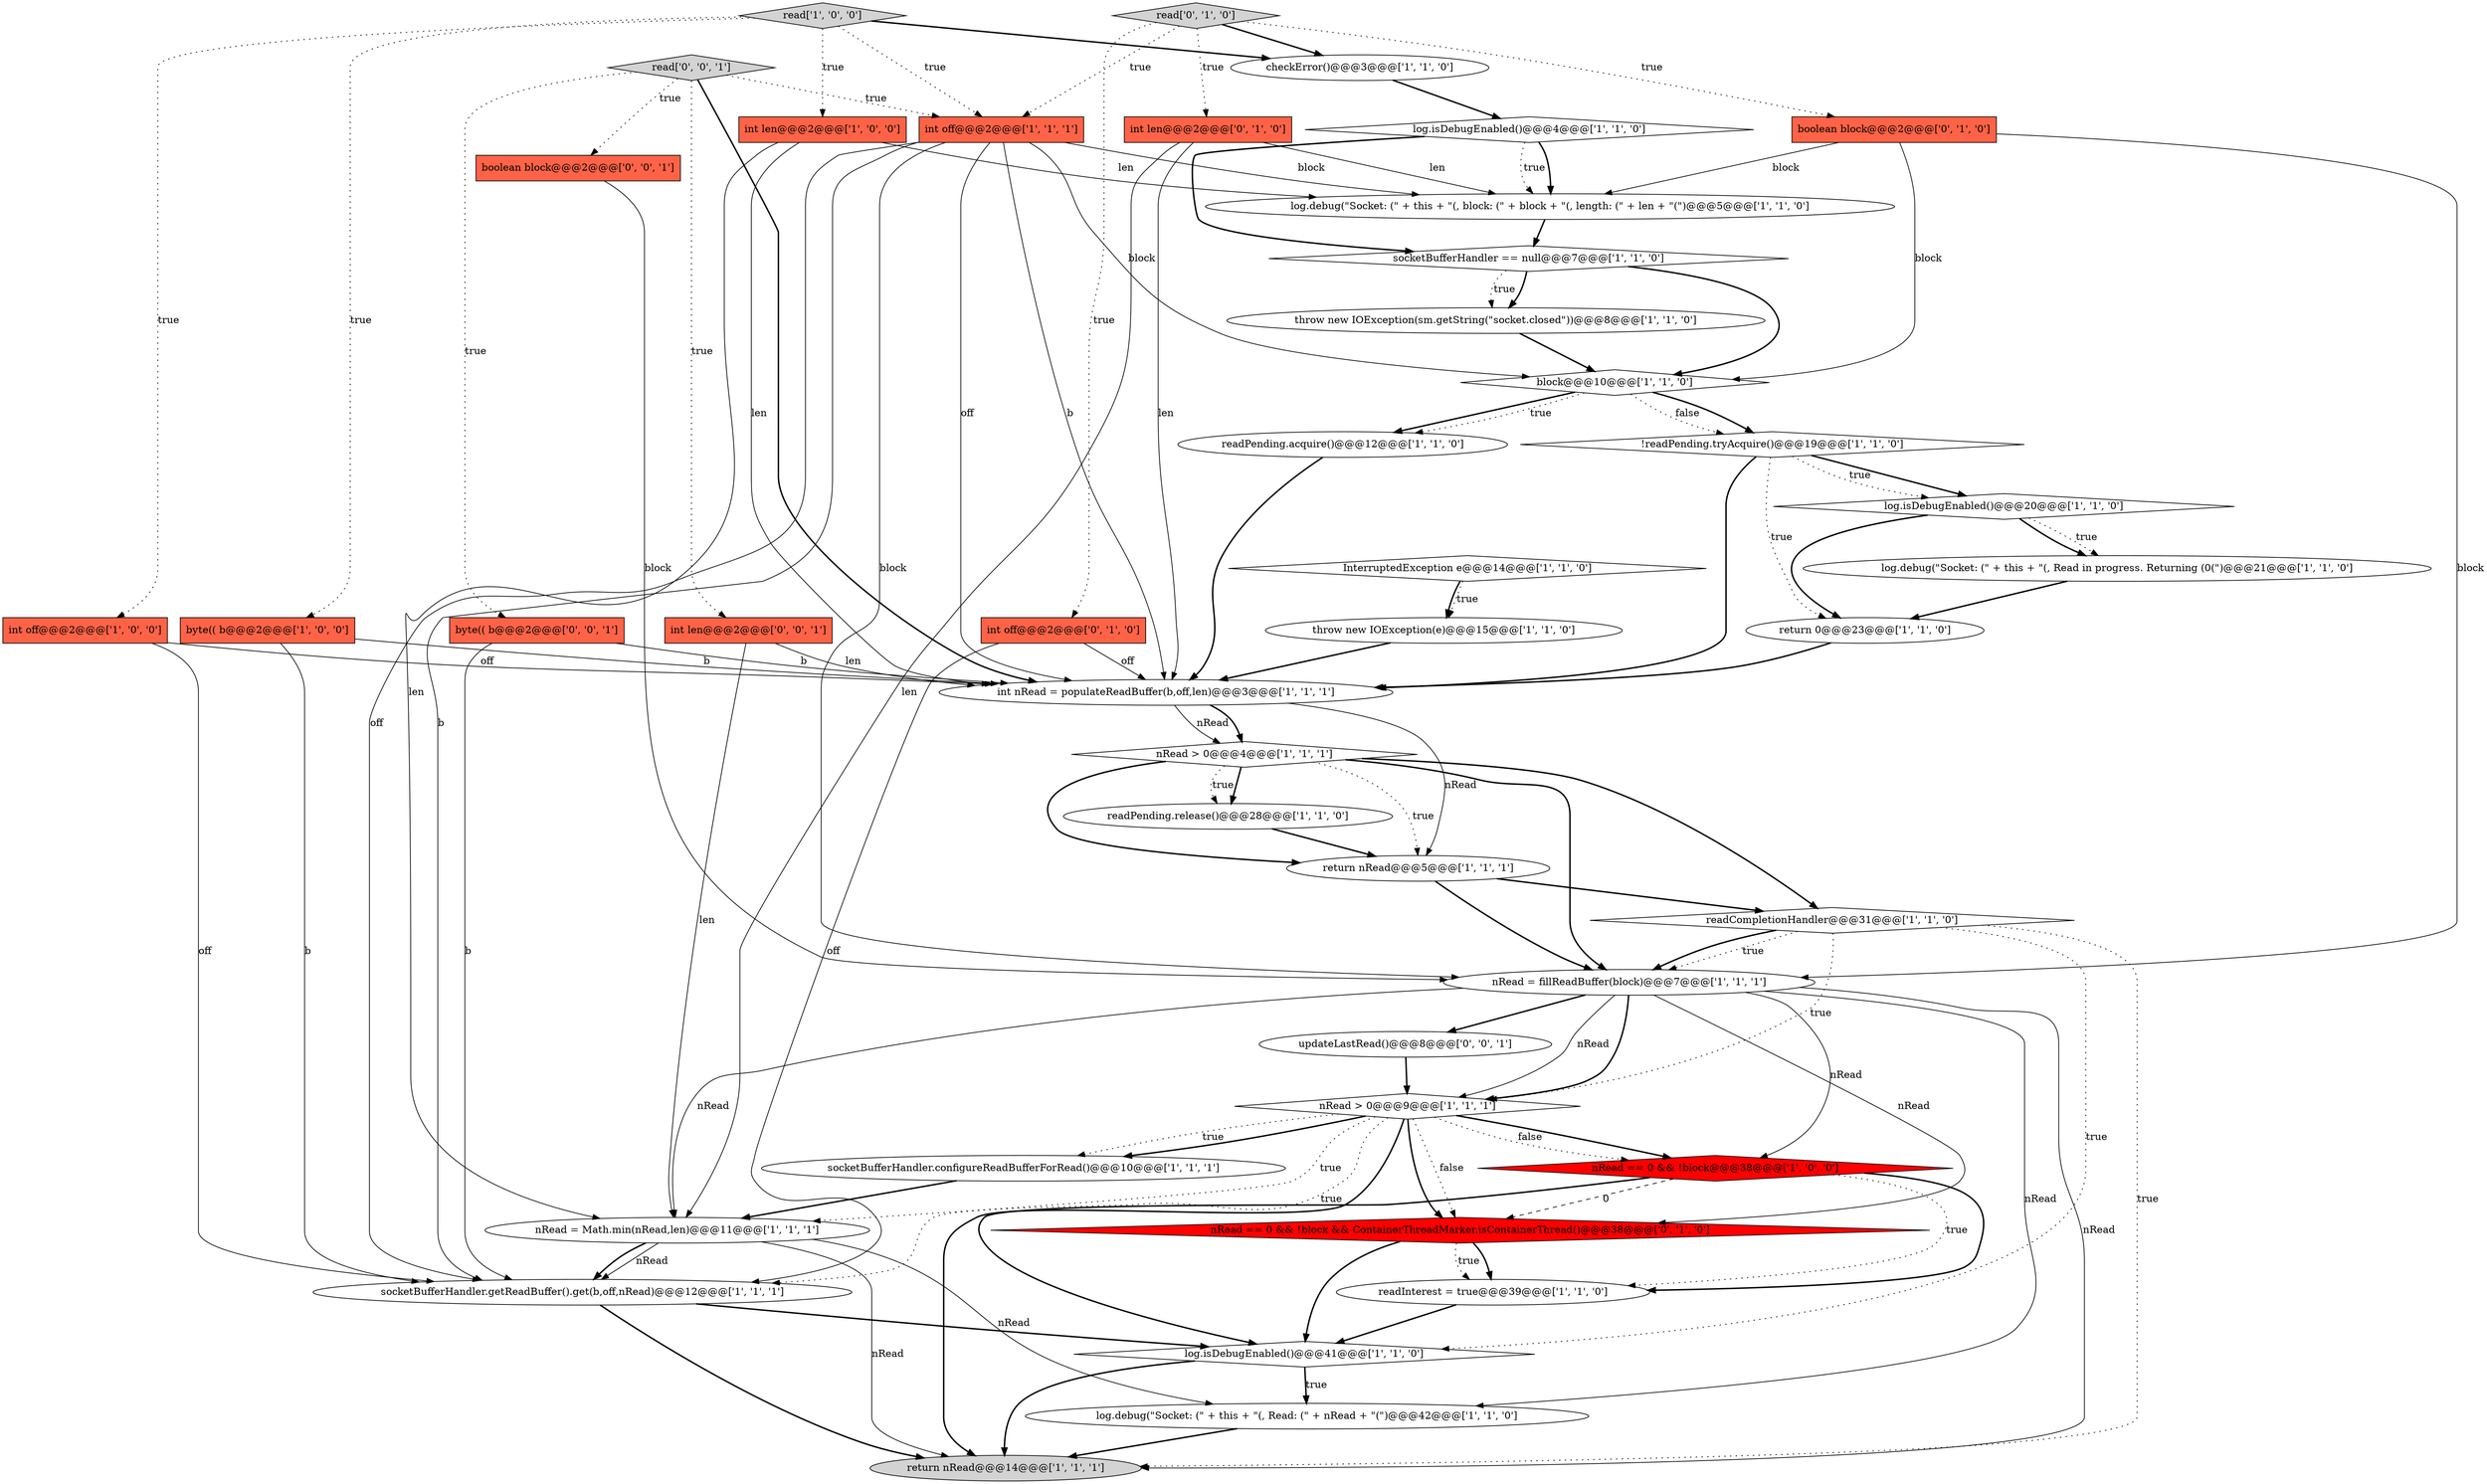 digraph {
23 [style = filled, label = "throw new IOException(sm.getString(\"socket.closed\"))@@@8@@@['1', '1', '0']", fillcolor = white, shape = ellipse image = "AAA0AAABBB1BBB"];
31 [style = filled, label = "return 0@@@23@@@['1', '1', '0']", fillcolor = white, shape = ellipse image = "AAA0AAABBB1BBB"];
36 [style = filled, label = "int off@@@2@@@['0', '1', '0']", fillcolor = tomato, shape = box image = "AAA0AAABBB2BBB"];
6 [style = filled, label = "int off@@@2@@@['1', '0', '0']", fillcolor = tomato, shape = box image = "AAA0AAABBB1BBB"];
29 [style = filled, label = "readPending.acquire()@@@12@@@['1', '1', '0']", fillcolor = white, shape = ellipse image = "AAA0AAABBB1BBB"];
27 [style = filled, label = "readInterest = true@@@39@@@['1', '1', '0']", fillcolor = white, shape = ellipse image = "AAA0AAABBB1BBB"];
14 [style = filled, label = "block@@@10@@@['1', '1', '0']", fillcolor = white, shape = diamond image = "AAA0AAABBB1BBB"];
4 [style = filled, label = "nRead > 0@@@4@@@['1', '1', '1']", fillcolor = white, shape = diamond image = "AAA0AAABBB1BBB"];
19 [style = filled, label = "readCompletionHandler@@@31@@@['1', '1', '0']", fillcolor = white, shape = diamond image = "AAA0AAABBB1BBB"];
34 [style = filled, label = "int len@@@2@@@['0', '1', '0']", fillcolor = tomato, shape = box image = "AAA0AAABBB2BBB"];
0 [style = filled, label = "socketBufferHandler == null@@@7@@@['1', '1', '0']", fillcolor = white, shape = diamond image = "AAA0AAABBB1BBB"];
41 [style = filled, label = "boolean block@@@2@@@['0', '0', '1']", fillcolor = tomato, shape = box image = "AAA0AAABBB3BBB"];
10 [style = filled, label = "log.debug(\"Socket: (\" + this + \"(, Read in progress. Returning (0(\")@@@21@@@['1', '1', '0']", fillcolor = white, shape = ellipse image = "AAA0AAABBB1BBB"];
13 [style = filled, label = "log.debug(\"Socket: (\" + this + \"(, block: (\" + block + \"(, length: (\" + len + \"(\")@@@5@@@['1', '1', '0']", fillcolor = white, shape = ellipse image = "AAA0AAABBB1BBB"];
8 [style = filled, label = "socketBufferHandler.getReadBuffer().get(b,off,nRead)@@@12@@@['1', '1', '1']", fillcolor = white, shape = ellipse image = "AAA0AAABBB1BBB"];
16 [style = filled, label = "InterruptedException e@@@14@@@['1', '1', '0']", fillcolor = white, shape = diamond image = "AAA0AAABBB1BBB"];
28 [style = filled, label = "log.isDebugEnabled()@@@41@@@['1', '1', '0']", fillcolor = white, shape = diamond image = "AAA0AAABBB1BBB"];
24 [style = filled, label = "int off@@@2@@@['1', '1', '1']", fillcolor = tomato, shape = box image = "AAA0AAABBB1BBB"];
39 [style = filled, label = "updateLastRead()@@@8@@@['0', '0', '1']", fillcolor = white, shape = ellipse image = "AAA0AAABBB3BBB"];
30 [style = filled, label = "return nRead@@@5@@@['1', '1', '1']", fillcolor = white, shape = ellipse image = "AAA0AAABBB1BBB"];
33 [style = filled, label = "read['0', '1', '0']", fillcolor = lightgray, shape = diamond image = "AAA0AAABBB2BBB"];
11 [style = filled, label = "readPending.release()@@@28@@@['1', '1', '0']", fillcolor = white, shape = ellipse image = "AAA0AAABBB1BBB"];
40 [style = filled, label = "byte(( b@@@2@@@['0', '0', '1']", fillcolor = tomato, shape = box image = "AAA0AAABBB3BBB"];
18 [style = filled, label = "log.debug(\"Socket: (\" + this + \"(, Read: (\" + nRead + \"(\")@@@42@@@['1', '1', '0']", fillcolor = white, shape = ellipse image = "AAA0AAABBB1BBB"];
12 [style = filled, label = "nRead > 0@@@9@@@['1', '1', '1']", fillcolor = white, shape = diamond image = "AAA0AAABBB1BBB"];
17 [style = filled, label = "nRead == 0 && !block@@@38@@@['1', '0', '0']", fillcolor = red, shape = diamond image = "AAA1AAABBB1BBB"];
22 [style = filled, label = "int len@@@2@@@['1', '0', '0']", fillcolor = tomato, shape = box image = "AAA0AAABBB1BBB"];
20 [style = filled, label = "read['1', '0', '0']", fillcolor = lightgray, shape = diamond image = "AAA0AAABBB1BBB"];
37 [style = filled, label = "nRead == 0 && !block && ContainerThreadMarker.isContainerThread()@@@38@@@['0', '1', '0']", fillcolor = red, shape = diamond image = "AAA1AAABBB2BBB"];
32 [style = filled, label = "log.isDebugEnabled()@@@4@@@['1', '1', '0']", fillcolor = white, shape = diamond image = "AAA0AAABBB1BBB"];
42 [style = filled, label = "read['0', '0', '1']", fillcolor = lightgray, shape = diamond image = "AAA0AAABBB3BBB"];
26 [style = filled, label = "socketBufferHandler.configureReadBufferForRead()@@@10@@@['1', '1', '1']", fillcolor = white, shape = ellipse image = "AAA0AAABBB1BBB"];
2 [style = filled, label = "checkError()@@@3@@@['1', '1', '0']", fillcolor = white, shape = ellipse image = "AAA0AAABBB1BBB"];
15 [style = filled, label = "int nRead = populateReadBuffer(b,off,len)@@@3@@@['1', '1', '1']", fillcolor = white, shape = ellipse image = "AAA0AAABBB1BBB"];
1 [style = filled, label = "nRead = fillReadBuffer(block)@@@7@@@['1', '1', '1']", fillcolor = white, shape = ellipse image = "AAA0AAABBB1BBB"];
25 [style = filled, label = "!readPending.tryAcquire()@@@19@@@['1', '1', '0']", fillcolor = white, shape = diamond image = "AAA0AAABBB1BBB"];
21 [style = filled, label = "throw new IOException(e)@@@15@@@['1', '1', '0']", fillcolor = white, shape = ellipse image = "AAA0AAABBB1BBB"];
38 [style = filled, label = "int len@@@2@@@['0', '0', '1']", fillcolor = tomato, shape = box image = "AAA0AAABBB3BBB"];
5 [style = filled, label = "nRead = Math.min(nRead,len)@@@11@@@['1', '1', '1']", fillcolor = white, shape = ellipse image = "AAA0AAABBB1BBB"];
3 [style = filled, label = "return nRead@@@14@@@['1', '1', '1']", fillcolor = lightgray, shape = ellipse image = "AAA0AAABBB1BBB"];
35 [style = filled, label = "boolean block@@@2@@@['0', '1', '0']", fillcolor = tomato, shape = box image = "AAA0AAABBB2BBB"];
9 [style = filled, label = "log.isDebugEnabled()@@@20@@@['1', '1', '0']", fillcolor = white, shape = diamond image = "AAA0AAABBB1BBB"];
7 [style = filled, label = "byte(( b@@@2@@@['1', '0', '0']", fillcolor = tomato, shape = box image = "AAA0AAABBB1BBB"];
29->15 [style = bold, label=""];
18->3 [style = bold, label=""];
1->17 [style = solid, label="nRead"];
14->25 [style = bold, label=""];
37->28 [style = bold, label=""];
34->13 [style = solid, label="len"];
37->27 [style = bold, label=""];
12->8 [style = dotted, label="true"];
21->15 [style = bold, label=""];
32->0 [style = bold, label=""];
27->28 [style = bold, label=""];
35->1 [style = solid, label="block"];
22->5 [style = solid, label="len"];
9->10 [style = bold, label=""];
7->8 [style = solid, label="b"];
40->15 [style = solid, label="b"];
4->30 [style = dotted, label="true"];
19->1 [style = bold, label=""];
0->14 [style = bold, label=""];
33->35 [style = dotted, label="true"];
1->5 [style = solid, label="nRead"];
28->18 [style = dotted, label="true"];
15->4 [style = solid, label="nRead"];
1->12 [style = bold, label=""];
25->15 [style = bold, label=""];
42->38 [style = dotted, label="true"];
38->5 [style = solid, label="len"];
2->32 [style = bold, label=""];
28->3 [style = bold, label=""];
32->13 [style = dotted, label="true"];
17->27 [style = bold, label=""];
17->27 [style = dotted, label="true"];
42->15 [style = bold, label=""];
8->28 [style = bold, label=""];
5->18 [style = solid, label="nRead"];
28->18 [style = bold, label=""];
10->31 [style = bold, label=""];
20->24 [style = dotted, label="true"];
6->8 [style = solid, label="off"];
4->19 [style = bold, label=""];
5->3 [style = solid, label="nRead"];
24->15 [style = solid, label="b"];
38->15 [style = solid, label="len"];
5->8 [style = solid, label="nRead"];
34->15 [style = solid, label="len"];
1->37 [style = solid, label="nRead"];
12->37 [style = bold, label=""];
35->13 [style = solid, label="block"];
42->24 [style = dotted, label="true"];
23->14 [style = bold, label=""];
30->19 [style = bold, label=""];
36->8 [style = solid, label="off"];
0->23 [style = bold, label=""];
15->30 [style = solid, label="nRead"];
19->3 [style = dotted, label="true"];
14->25 [style = dotted, label="false"];
39->12 [style = bold, label=""];
16->21 [style = dotted, label="true"];
40->8 [style = solid, label="b"];
20->22 [style = dotted, label="true"];
6->15 [style = solid, label="off"];
9->10 [style = dotted, label="true"];
11->30 [style = bold, label=""];
20->6 [style = dotted, label="true"];
13->0 [style = bold, label=""];
1->39 [style = bold, label=""];
24->13 [style = solid, label="block"];
19->1 [style = dotted, label="true"];
41->1 [style = solid, label="block"];
12->37 [style = dotted, label="false"];
25->31 [style = dotted, label="true"];
9->31 [style = bold, label=""];
1->18 [style = solid, label="nRead"];
25->9 [style = bold, label=""];
12->17 [style = bold, label=""];
8->3 [style = bold, label=""];
4->11 [style = dotted, label="true"];
19->12 [style = dotted, label="true"];
24->14 [style = solid, label="block"];
20->7 [style = dotted, label="true"];
22->13 [style = solid, label="len"];
42->40 [style = dotted, label="true"];
42->41 [style = dotted, label="true"];
12->26 [style = dotted, label="true"];
24->1 [style = solid, label="block"];
19->28 [style = dotted, label="true"];
36->15 [style = solid, label="off"];
1->12 [style = solid, label="nRead"];
14->29 [style = bold, label=""];
33->24 [style = dotted, label="true"];
4->1 [style = bold, label=""];
12->3 [style = bold, label=""];
0->23 [style = dotted, label="true"];
37->27 [style = dotted, label="true"];
33->2 [style = bold, label=""];
5->8 [style = bold, label=""];
12->17 [style = dotted, label="false"];
7->15 [style = solid, label="b"];
30->1 [style = bold, label=""];
1->3 [style = solid, label="nRead"];
26->5 [style = bold, label=""];
22->15 [style = solid, label="len"];
33->34 [style = dotted, label="true"];
24->8 [style = solid, label="b"];
12->26 [style = bold, label=""];
31->15 [style = bold, label=""];
35->14 [style = solid, label="block"];
33->36 [style = dotted, label="true"];
20->2 [style = bold, label=""];
17->28 [style = bold, label=""];
25->9 [style = dotted, label="true"];
34->5 [style = solid, label="len"];
4->30 [style = bold, label=""];
12->5 [style = dotted, label="true"];
16->21 [style = bold, label=""];
24->8 [style = solid, label="off"];
15->4 [style = bold, label=""];
14->29 [style = dotted, label="true"];
24->15 [style = solid, label="off"];
17->37 [style = dashed, label="0"];
32->13 [style = bold, label=""];
4->11 [style = bold, label=""];
}
